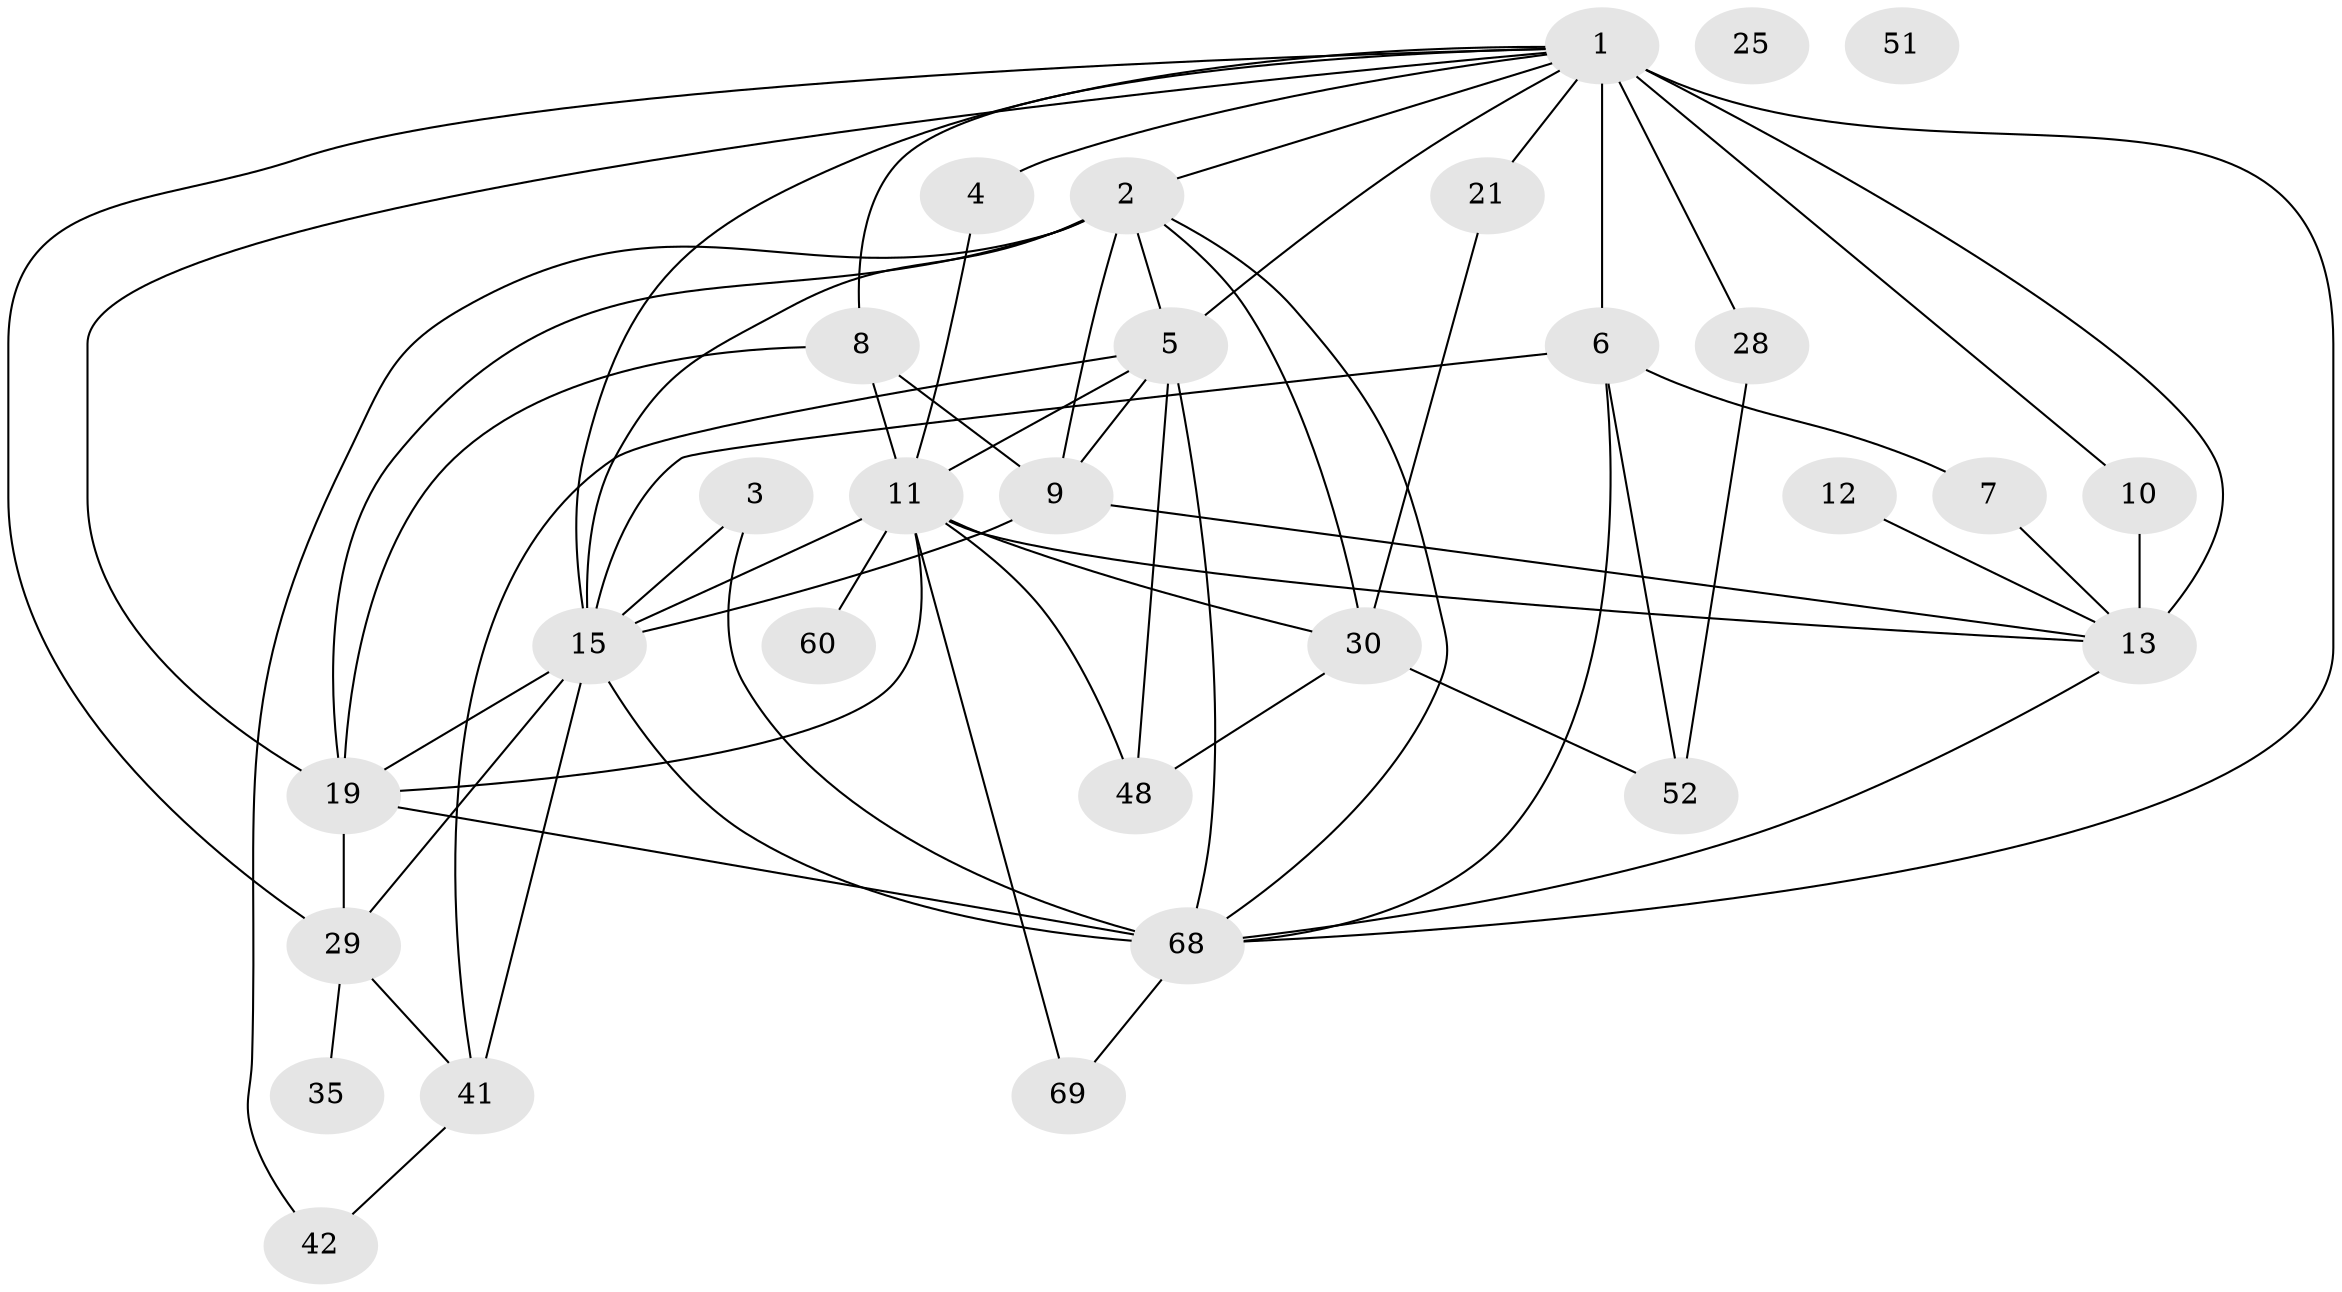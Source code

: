 // original degree distribution, {5: 0.1111111111111111, 3: 0.25925925925925924, 2: 0.24691358024691357, 1: 0.14814814814814814, 4: 0.14814814814814814, 7: 0.04938271604938271, 8: 0.012345679012345678, 6: 0.024691358024691357}
// Generated by graph-tools (version 1.1) at 2025/16/03/04/25 18:16:25]
// undirected, 29 vertices, 62 edges
graph export_dot {
graph [start="1"]
  node [color=gray90,style=filled];
  1 [super="+20+17+34+49"];
  2 [super="+38"];
  3;
  4 [super="+26"];
  5 [super="+46"];
  6 [super="+44"];
  7 [super="+14"];
  8 [super="+23"];
  9 [super="+37+31"];
  10 [super="+61"];
  11 [super="+24+40"];
  12;
  13 [super="+22+47+16"];
  15 [super="+56+39+53"];
  19 [super="+33"];
  21;
  25 [super="+79"];
  28 [super="+63+36"];
  29 [super="+43"];
  30 [super="+75"];
  35;
  41 [super="+65+57"];
  42;
  48;
  51 [super="+71"];
  52;
  60;
  68 [super="+77+72"];
  69 [super="+70"];
  1 -- 5;
  1 -- 13 [weight=5];
  1 -- 21;
  1 -- 4;
  1 -- 6;
  1 -- 8;
  1 -- 28;
  1 -- 15;
  1 -- 68;
  1 -- 29;
  1 -- 10;
  1 -- 19;
  1 -- 2;
  2 -- 15;
  2 -- 9 [weight=3];
  2 -- 19;
  2 -- 68;
  2 -- 5 [weight=2];
  2 -- 42;
  2 -- 30;
  3 -- 68;
  3 -- 15;
  4 -- 11;
  5 -- 11 [weight=2];
  5 -- 48;
  5 -- 68;
  5 -- 9 [weight=2];
  5 -- 41;
  6 -- 68;
  6 -- 15;
  6 -- 52;
  6 -- 7;
  7 -- 13;
  8 -- 11;
  8 -- 19;
  8 -- 9;
  9 -- 15;
  9 -- 13;
  10 -- 13 [weight=2];
  11 -- 69;
  11 -- 30;
  11 -- 15;
  11 -- 48;
  11 -- 60;
  11 -- 19;
  11 -- 13;
  12 -- 13;
  13 -- 68;
  15 -- 68 [weight=2];
  15 -- 41 [weight=2];
  15 -- 19;
  15 -- 29;
  19 -- 29;
  19 -- 68;
  21 -- 30;
  28 -- 52;
  29 -- 41;
  29 -- 35;
  30 -- 48;
  30 -- 52;
  41 -- 42;
  68 -- 69;
}
